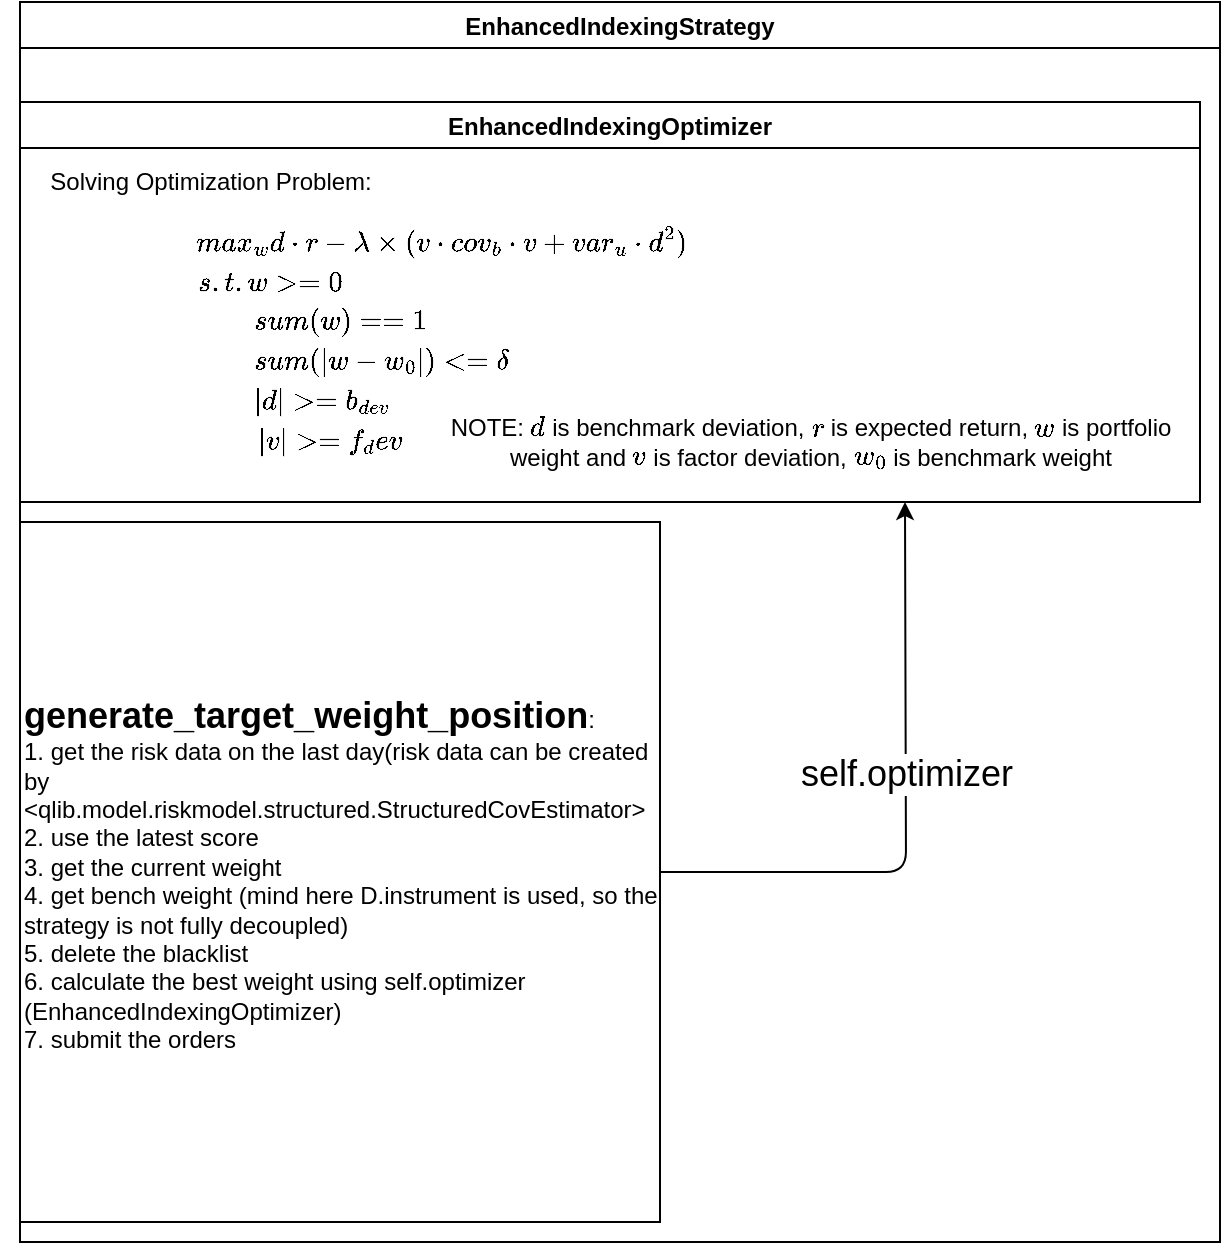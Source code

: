 <mxfile>
    <diagram id="C03Q_TejMCGJm7Z_tvhU" name="Page-1">
        <mxGraphModel dx="2503" dy="2570" grid="1" gridSize="10" guides="1" tooltips="1" connect="1" arrows="1" fold="1" page="1" pageScale="1" pageWidth="827" pageHeight="1169" math="1" shadow="0">
            <root>
                <mxCell id="0"/>
                <mxCell id="1" parent="0"/>
                <mxCell id="35" value="EnhancedIndexingStrategy" style="swimlane;" parent="1" vertex="1">
                    <mxGeometry x="114" y="275" width="600" height="620" as="geometry"/>
                </mxCell>
                <mxCell id="36" value="EnhancedIndexingOptimizer" style="swimlane;" parent="35" vertex="1">
                    <mxGeometry y="50" width="590" height="200" as="geometry"/>
                </mxCell>
                <mxCell id="37" value="Solving Optimization Problem:" style="text;html=1;align=center;verticalAlign=middle;resizable=0;points=[];autosize=1;strokeColor=none;fillColor=none;" parent="36" vertex="1">
                    <mxGeometry x="5" y="30" width="180" height="20" as="geometry"/>
                </mxCell>
                <mxCell id="77" value="" style="group" vertex="1" connectable="0" parent="36">
                    <mxGeometry x="-10" y="60" width="600" height="120" as="geometry"/>
                </mxCell>
                <mxCell id="70" value="$$ s.t. w &amp;gt;= 0 $$" style="text;html=1;align=center;verticalAlign=middle;resizable=0;points=[];autosize=1;strokeColor=none;fillColor=none;" vertex="1" parent="77">
                    <mxGeometry x="85.114" y="20" width="100" height="20" as="geometry"/>
                </mxCell>
                <mxCell id="71" value="$$ sum(w) == 1 $$" style="text;html=1;align=center;verticalAlign=middle;resizable=0;points=[];autosize=1;strokeColor=none;fillColor=none;" vertex="1" parent="77">
                    <mxGeometry x="110.004" y="40" width="120" height="20" as="geometry"/>
                </mxCell>
                <mxCell id="72" value="$$ sum(|w - w_0|) &amp;lt;= \delta $$" style="text;html=1;align=center;verticalAlign=middle;resizable=0;points=[];autosize=1;strokeColor=none;fillColor=none;" vertex="1" parent="77">
                    <mxGeometry x="100.005" y="60" width="180" height="20" as="geometry"/>
                </mxCell>
                <mxCell id="73" value="$$ |d| &amp;gt;= b_{dev} $$" style="text;html=1;align=center;verticalAlign=middle;resizable=0;points=[];autosize=1;strokeColor=none;fillColor=none;" vertex="1" parent="77">
                    <mxGeometry x="100.005" y="80" width="120" height="20" as="geometry"/>
                </mxCell>
                <mxCell id="74" value="$$ |v| &amp;gt;= f_dev$$" style="text;html=1;align=center;verticalAlign=middle;resizable=0;points=[];autosize=1;strokeColor=none;fillColor=none;" vertex="1" parent="77">
                    <mxGeometry x="110.004" y="100" width="110" height="20" as="geometry"/>
                </mxCell>
                <mxCell id="69" value="$$ max_w d \cdot r - \lambda \times (v \cdot cov_b \cdot v + var_u \cdot d^2)&amp;nbsp;$$" style="text;html=1;align=center;verticalAlign=middle;resizable=0;points=[];autosize=1;strokeColor=none;fillColor=none;" vertex="1" parent="77">
                    <mxGeometry width="440" height="20" as="geometry"/>
                </mxCell>
                <mxCell id="79" value="NOTE: `d` is benchmark deviation, `r` is expected return, `w` is portfolio &lt;br&gt;weight&amp;nbsp;and `v` is factor deviation, `w_0` is benchmark weight" style="text;html=1;align=center;verticalAlign=middle;resizable=0;points=[];autosize=1;strokeColor=none;fillColor=none;" vertex="1" parent="77">
                    <mxGeometry x="210" y="95" width="390" height="30" as="geometry"/>
                </mxCell>
                <mxCell id="91" style="edgeStyle=none;html=1;entryX=0.75;entryY=1;entryDx=0;entryDy=0;fontSize=18;" edge="1" parent="35" source="90" target="36">
                    <mxGeometry relative="1" as="geometry">
                        <Array as="points">
                            <mxPoint x="443" y="435"/>
                        </Array>
                    </mxGeometry>
                </mxCell>
                <mxCell id="92" value="self.optimizer" style="edgeLabel;html=1;align=center;verticalAlign=middle;resizable=0;points=[];fontSize=18;" vertex="1" connectable="0" parent="91">
                    <mxGeometry x="0.117" relative="1" as="geometry">
                        <mxPoint as="offset"/>
                    </mxGeometry>
                </mxCell>
                <mxCell id="90" value="&lt;b&gt;&lt;font style=&quot;font-size: 18px&quot;&gt;generate_target_weight_position&lt;/font&gt;&lt;/b&gt;:&lt;br&gt;1. get the risk data on the last day(risk data can be created by &amp;lt;qlib.model.riskmodel.structured.StructuredCovEstimator&amp;gt;&lt;br&gt;2. use the latest score&lt;br&gt;3. get the current weight&lt;br&gt;4. get bench weight (mind here D.instrument is used, so the strategy is not fully decoupled)&lt;br&gt;5. delete the blacklist&lt;br&gt;6. calculate the best weight using self.optimizer (EnhancedIndexingOptimizer)&lt;br&gt;7. submit the orders" style="html=1;labelPosition=center;verticalLabelPosition=middle;align=left;verticalAlign=middle;whiteSpace=wrap;spacingTop=2;horizontal=1;" vertex="1" parent="35">
                    <mxGeometry y="260" width="320" height="350" as="geometry"/>
                </mxCell>
            </root>
        </mxGraphModel>
    </diagram>
</mxfile>
